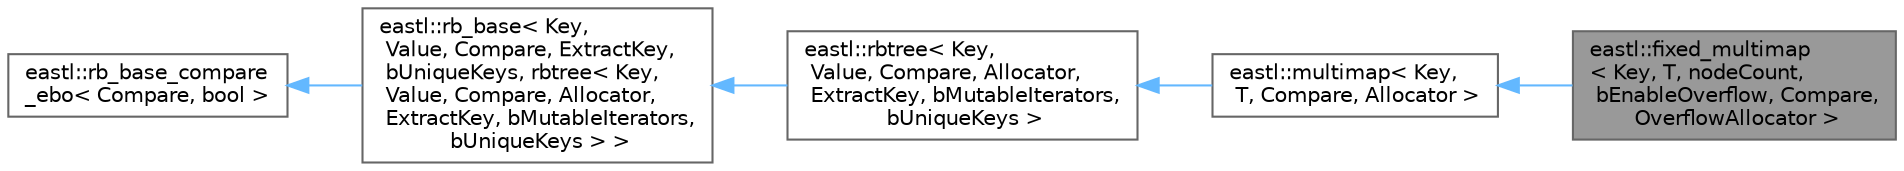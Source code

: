 digraph "eastl::fixed_multimap&lt; Key, T, nodeCount, bEnableOverflow, Compare, OverflowAllocator &gt;"
{
 // LATEX_PDF_SIZE
  bgcolor="transparent";
  edge [fontname=Helvetica,fontsize=10,labelfontname=Helvetica,labelfontsize=10];
  node [fontname=Helvetica,fontsize=10,shape=box,height=0.2,width=0.4];
  rankdir="LR";
  Node1 [id="Node000001",label="eastl::fixed_multimap\l\< Key, T, nodeCount,\l bEnableOverflow, Compare,\l OverflowAllocator \>",height=0.2,width=0.4,color="gray40", fillcolor="grey60", style="filled", fontcolor="black",tooltip=" "];
  Node2 -> Node1 [id="edge5_Node000001_Node000002",dir="back",color="steelblue1",style="solid",tooltip=" "];
  Node2 [id="Node000002",label="eastl::multimap\< Key,\l T, Compare, Allocator \>",height=0.2,width=0.4,color="gray40", fillcolor="white", style="filled",URL="$classeastl_1_1multimap.html",tooltip=" "];
  Node3 -> Node2 [id="edge6_Node000002_Node000003",dir="back",color="steelblue1",style="solid",tooltip=" "];
  Node3 [id="Node000003",label="eastl::rbtree\< Key,\l Value, Compare, Allocator,\l ExtractKey, bMutableIterators,\l bUniqueKeys \>",height=0.2,width=0.4,color="gray40", fillcolor="white", style="filled",URL="$classeastl_1_1rbtree.html",tooltip=" "];
  Node4 -> Node3 [id="edge7_Node000003_Node000004",dir="back",color="steelblue1",style="solid",tooltip=" "];
  Node4 [id="Node000004",label="eastl::rb_base\< Key,\l Value, Compare, ExtractKey,\l bUniqueKeys, rbtree\< Key,\l Value, Compare, Allocator,\l ExtractKey, bMutableIterators,\l bUniqueKeys \> \>",height=0.2,width=0.4,color="gray40", fillcolor="white", style="filled",URL="$structeastl_1_1rb__base.html",tooltip=" "];
  Node5 -> Node4 [id="edge8_Node000004_Node000005",dir="back",color="steelblue1",style="solid",tooltip=" "];
  Node5 [id="Node000005",label="eastl::rb_base_compare\l_ebo\< Compare, bool \>",height=0.2,width=0.4,color="gray40", fillcolor="white", style="filled",URL="$structeastl_1_1rb__base__compare__ebo.html",tooltip=" "];
}
